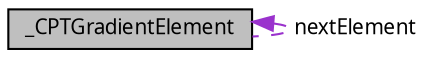 digraph "_CPTGradientElement"
{
 // LATEX_PDF_SIZE
  bgcolor="transparent";
  edge [fontname="Lucinda Grande",fontsize="10",labelfontname="Lucinda Grande",labelfontsize="10"];
  node [fontname="Lucinda Grande",fontsize="10",shape=record];
  Node1 [label="_CPTGradientElement",height=0.2,width=0.4,color="black", fillcolor="grey75", style="filled", fontcolor="black",tooltip="A structure representing one node in a linked list of RGBA colors."];
  Node1 -> Node1 [dir="back",color="darkorchid3",fontsize="10",style="dashed",label=" nextElement" ,fontname="Lucinda Grande"];
}
